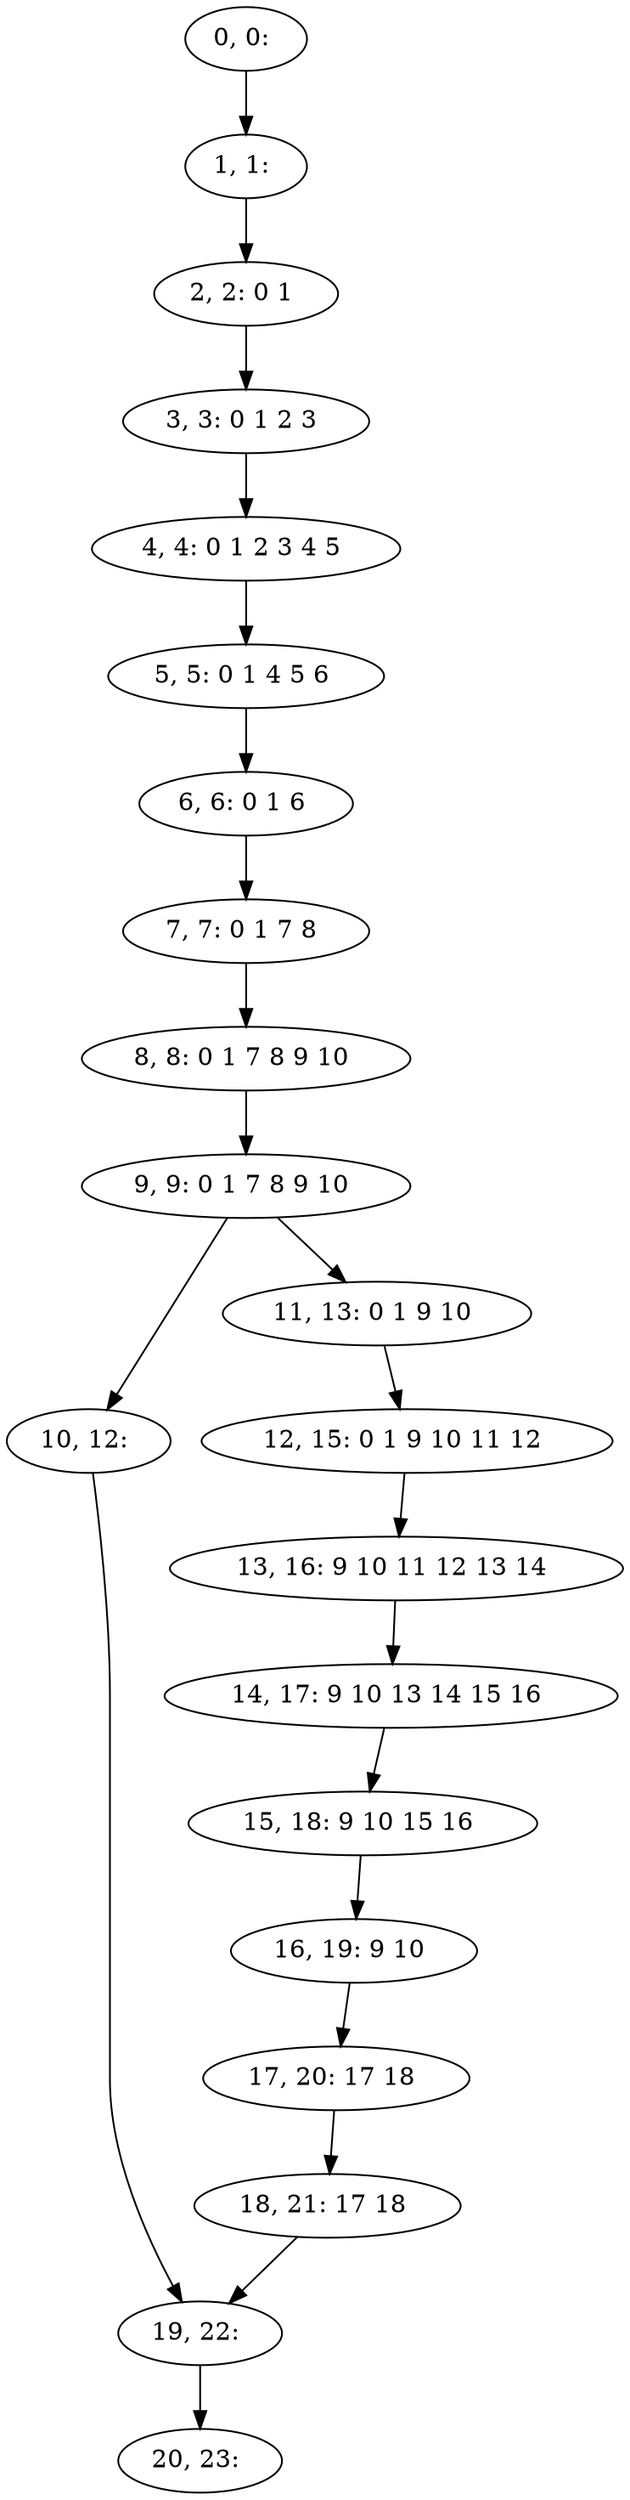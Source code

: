 digraph G {
0[label="0, 0: "];
1[label="1, 1: "];
2[label="2, 2: 0 1 "];
3[label="3, 3: 0 1 2 3 "];
4[label="4, 4: 0 1 2 3 4 5 "];
5[label="5, 5: 0 1 4 5 6 "];
6[label="6, 6: 0 1 6 "];
7[label="7, 7: 0 1 7 8 "];
8[label="8, 8: 0 1 7 8 9 10 "];
9[label="9, 9: 0 1 7 8 9 10 "];
10[label="10, 12: "];
11[label="11, 13: 0 1 9 10 "];
12[label="12, 15: 0 1 9 10 11 12 "];
13[label="13, 16: 9 10 11 12 13 14 "];
14[label="14, 17: 9 10 13 14 15 16 "];
15[label="15, 18: 9 10 15 16 "];
16[label="16, 19: 9 10 "];
17[label="17, 20: 17 18 "];
18[label="18, 21: 17 18 "];
19[label="19, 22: "];
20[label="20, 23: "];
0->1 ;
1->2 ;
2->3 ;
3->4 ;
4->5 ;
5->6 ;
6->7 ;
7->8 ;
8->9 ;
9->10 ;
9->11 ;
10->19 ;
11->12 ;
12->13 ;
13->14 ;
14->15 ;
15->16 ;
16->17 ;
17->18 ;
18->19 ;
19->20 ;
}
